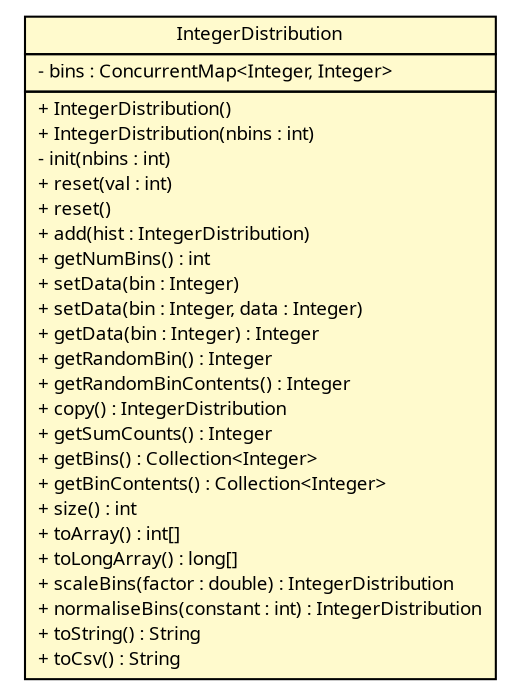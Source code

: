 #!/usr/local/bin/dot
#
# Class diagram 
# Generated by UMLGraph version R5_6 (http://www.umlgraph.org/)
#

digraph G {
	edge [fontname="Trebuchet MS",fontsize=10,labelfontname="Trebuchet MS",labelfontsize=10];
	node [fontname="Trebuchet MS",fontsize=10,shape=plaintext];
	nodesep=0.25;
	ranksep=0.5;
	// broadwick.statistics.distributions.IntegerDistribution
	c11958 [label=<<table title="broadwick.statistics.distributions.IntegerDistribution" border="0" cellborder="1" cellspacing="0" cellpadding="2" port="p" bgcolor="lemonChiffon" href="./IntegerDistribution.html">
		<tr><td><table border="0" cellspacing="0" cellpadding="1">
<tr><td align="center" balign="center"><font face="Trebuchet MS"> IntegerDistribution </font></td></tr>
		</table></td></tr>
		<tr><td><table border="0" cellspacing="0" cellpadding="1">
<tr><td align="left" balign="left"> - bins : ConcurrentMap&lt;Integer, Integer&gt; </td></tr>
		</table></td></tr>
		<tr><td><table border="0" cellspacing="0" cellpadding="1">
<tr><td align="left" balign="left"> + IntegerDistribution() </td></tr>
<tr><td align="left" balign="left"> + IntegerDistribution(nbins : int) </td></tr>
<tr><td align="left" balign="left"> - init(nbins : int) </td></tr>
<tr><td align="left" balign="left"> + reset(val : int) </td></tr>
<tr><td align="left" balign="left"> + reset() </td></tr>
<tr><td align="left" balign="left"> + add(hist : IntegerDistribution) </td></tr>
<tr><td align="left" balign="left"> + getNumBins() : int </td></tr>
<tr><td align="left" balign="left"> + setData(bin : Integer) </td></tr>
<tr><td align="left" balign="left"> + setData(bin : Integer, data : Integer) </td></tr>
<tr><td align="left" balign="left"> + getData(bin : Integer) : Integer </td></tr>
<tr><td align="left" balign="left"> + getRandomBin() : Integer </td></tr>
<tr><td align="left" balign="left"> + getRandomBinContents() : Integer </td></tr>
<tr><td align="left" balign="left"> + copy() : IntegerDistribution </td></tr>
<tr><td align="left" balign="left"> + getSumCounts() : Integer </td></tr>
<tr><td align="left" balign="left"> + getBins() : Collection&lt;Integer&gt; </td></tr>
<tr><td align="left" balign="left"> + getBinContents() : Collection&lt;Integer&gt; </td></tr>
<tr><td align="left" balign="left"> + size() : int </td></tr>
<tr><td align="left" balign="left"> + toArray() : int[] </td></tr>
<tr><td align="left" balign="left"> + toLongArray() : long[] </td></tr>
<tr><td align="left" balign="left"> + scaleBins(factor : double) : IntegerDistribution </td></tr>
<tr><td align="left" balign="left"> + normaliseBins(constant : int) : IntegerDistribution </td></tr>
<tr><td align="left" balign="left"> + toString() : String </td></tr>
<tr><td align="left" balign="left"> + toCsv() : String </td></tr>
		</table></td></tr>
		</table>>, URL="./IntegerDistribution.html", fontname="Trebuchet MS", fontcolor="black", fontsize=9.0];
}

